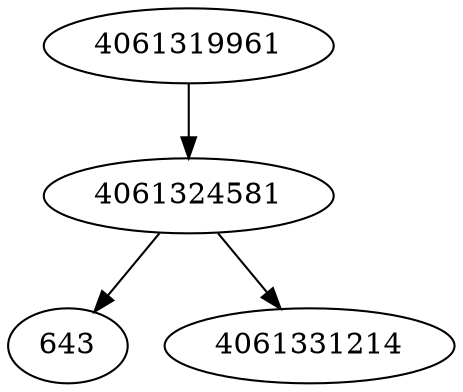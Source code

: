 strict digraph  {
4061319961;
643;
4061324581;
4061331214;
4061319961 -> 4061324581;
4061324581 -> 643;
4061324581 -> 4061331214;
}

